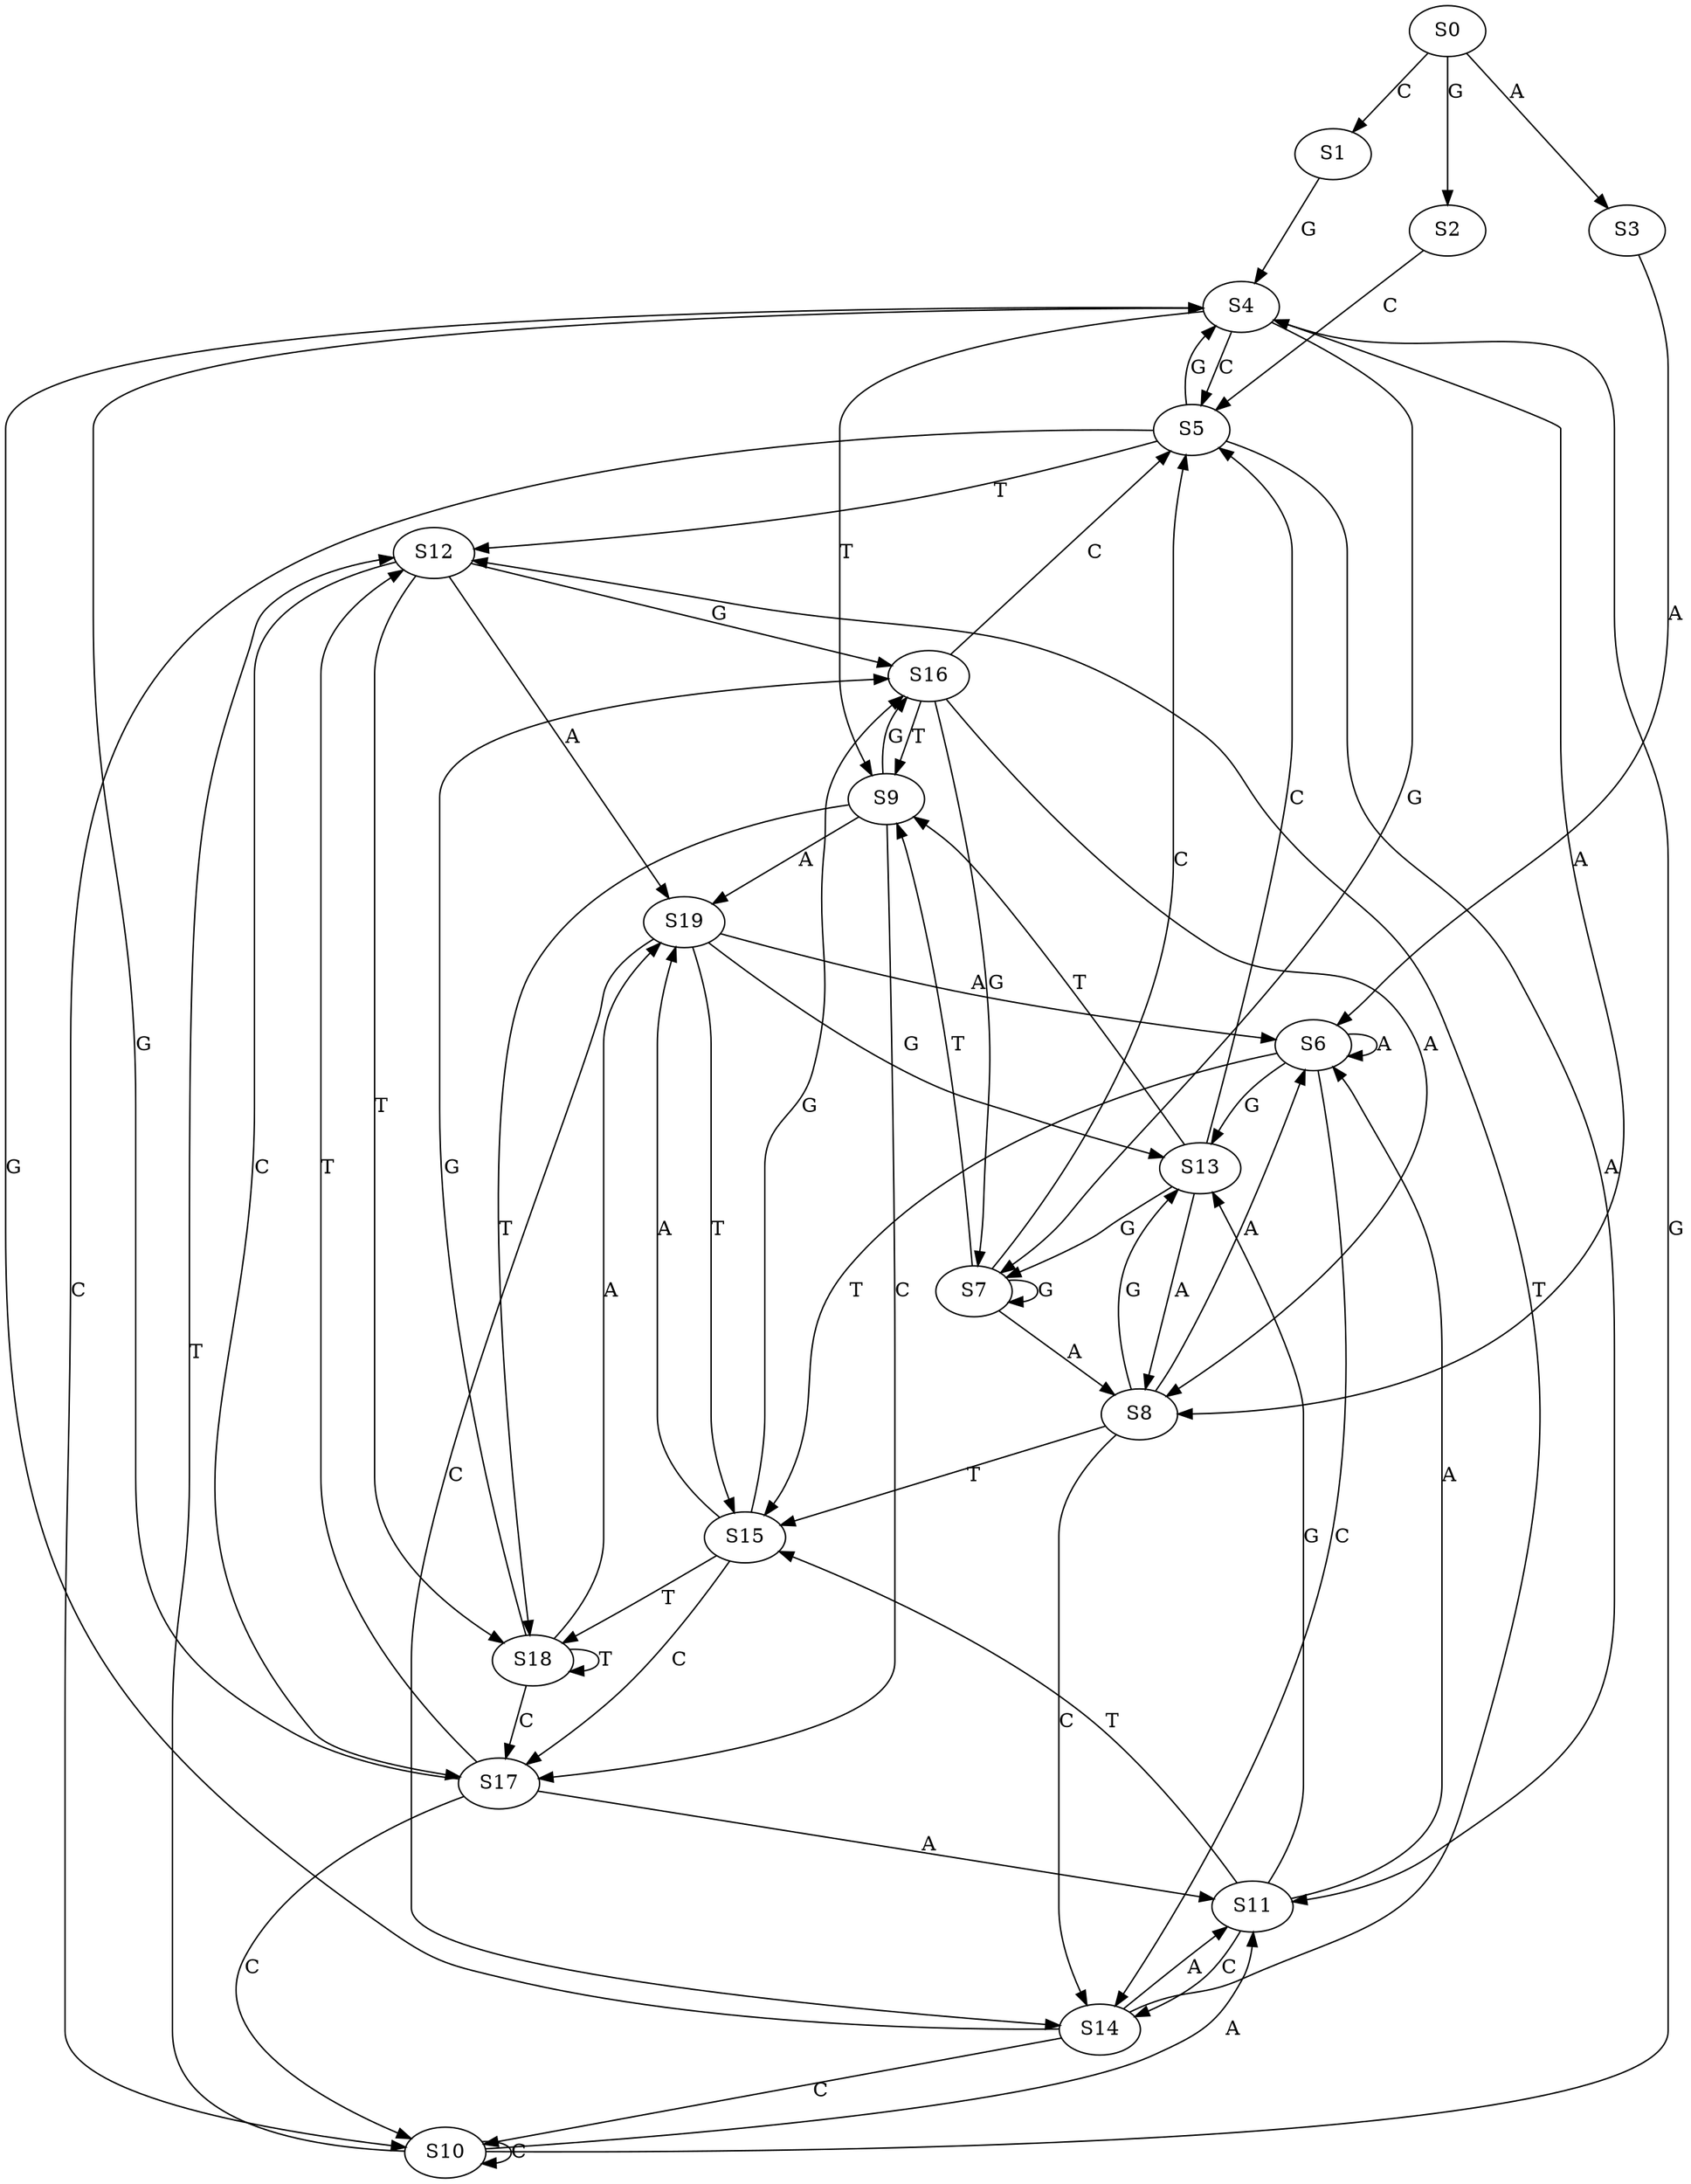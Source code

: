 strict digraph  {
	S0 -> S1 [ label = C ];
	S0 -> S2 [ label = G ];
	S0 -> S3 [ label = A ];
	S1 -> S4 [ label = G ];
	S2 -> S5 [ label = C ];
	S3 -> S6 [ label = A ];
	S4 -> S5 [ label = C ];
	S4 -> S7 [ label = G ];
	S4 -> S8 [ label = A ];
	S4 -> S9 [ label = T ];
	S5 -> S10 [ label = C ];
	S5 -> S11 [ label = A ];
	S5 -> S12 [ label = T ];
	S5 -> S4 [ label = G ];
	S6 -> S13 [ label = G ];
	S6 -> S14 [ label = C ];
	S6 -> S15 [ label = T ];
	S6 -> S6 [ label = A ];
	S7 -> S8 [ label = A ];
	S7 -> S9 [ label = T ];
	S7 -> S5 [ label = C ];
	S7 -> S7 [ label = G ];
	S8 -> S14 [ label = C ];
	S8 -> S13 [ label = G ];
	S8 -> S15 [ label = T ];
	S8 -> S6 [ label = A ];
	S9 -> S16 [ label = G ];
	S9 -> S17 [ label = C ];
	S9 -> S18 [ label = T ];
	S9 -> S19 [ label = A ];
	S10 -> S4 [ label = G ];
	S10 -> S11 [ label = A ];
	S10 -> S12 [ label = T ];
	S10 -> S10 [ label = C ];
	S11 -> S15 [ label = T ];
	S11 -> S13 [ label = G ];
	S11 -> S14 [ label = C ];
	S11 -> S6 [ label = A ];
	S12 -> S18 [ label = T ];
	S12 -> S19 [ label = A ];
	S12 -> S16 [ label = G ];
	S12 -> S17 [ label = C ];
	S13 -> S7 [ label = G ];
	S13 -> S8 [ label = A ];
	S13 -> S5 [ label = C ];
	S13 -> S9 [ label = T ];
	S14 -> S4 [ label = G ];
	S14 -> S11 [ label = A ];
	S14 -> S10 [ label = C ];
	S14 -> S12 [ label = T ];
	S15 -> S17 [ label = C ];
	S15 -> S16 [ label = G ];
	S15 -> S18 [ label = T ];
	S15 -> S19 [ label = A ];
	S16 -> S5 [ label = C ];
	S16 -> S7 [ label = G ];
	S16 -> S9 [ label = T ];
	S16 -> S8 [ label = A ];
	S17 -> S12 [ label = T ];
	S17 -> S10 [ label = C ];
	S17 -> S4 [ label = G ];
	S17 -> S11 [ label = A ];
	S18 -> S16 [ label = G ];
	S18 -> S17 [ label = C ];
	S18 -> S18 [ label = T ];
	S18 -> S19 [ label = A ];
	S19 -> S14 [ label = C ];
	S19 -> S15 [ label = T ];
	S19 -> S13 [ label = G ];
	S19 -> S6 [ label = A ];
}
